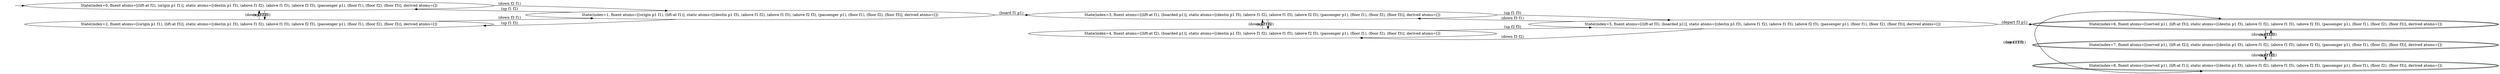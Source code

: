 digraph {
rankdir="LR"
s0[label="State(index=0, fluent atoms=[(lift-at f2), (origin p1 f1)], static atoms=[(destin p1 f3), (above f1 f2), (above f1 f3), (above f2 f3), (passenger p1), (floor f1), (floor f2), (floor f3)], derived atoms=[])"]
s1[label="State(index=1, fluent atoms=[(origin p1 f1), (lift-at f1)], static atoms=[(destin p1 f3), (above f1 f2), (above f1 f3), (above f2 f3), (passenger p1), (floor f1), (floor f2), (floor f3)], derived atoms=[])"]
s2[label="State(index=2, fluent atoms=[(origin p1 f1), (lift-at f3)], static atoms=[(destin p1 f3), (above f1 f2), (above f1 f3), (above f2 f3), (passenger p1), (floor f1), (floor f2), (floor f3)], derived atoms=[])"]
s3[label="State(index=3, fluent atoms=[(lift-at f1), (boarded p1)], static atoms=[(destin p1 f3), (above f1 f2), (above f1 f3), (above f2 f3), (passenger p1), (floor f1), (floor f2), (floor f3)], derived atoms=[])"]
s4[label="State(index=4, fluent atoms=[(lift-at f2), (boarded p1)], static atoms=[(destin p1 f3), (above f1 f2), (above f1 f3), (above f2 f3), (passenger p1), (floor f1), (floor f2), (floor f3)], derived atoms=[])"]
s5[label="State(index=5, fluent atoms=[(lift-at f3), (boarded p1)], static atoms=[(destin p1 f3), (above f1 f2), (above f1 f3), (above f2 f3), (passenger p1), (floor f1), (floor f2), (floor f3)], derived atoms=[])"]
s6[peripheries=2,label="State(index=6, fluent atoms=[(served p1), (lift-at f3)], static atoms=[(destin p1 f3), (above f1 f2), (above f1 f3), (above f2 f3), (passenger p1), (floor f1), (floor f2), (floor f3)], derived atoms=[])"]
s7[peripheries=2,label="State(index=7, fluent atoms=[(served p1), (lift-at f2)], static atoms=[(destin p1 f3), (above f1 f2), (above f1 f3), (above f2 f3), (passenger p1), (floor f1), (floor f2), (floor f3)], derived atoms=[])"]
s8[peripheries=2,label="State(index=8, fluent atoms=[(served p1), (lift-at f1)], static atoms=[(destin p1 f3), (above f1 f2), (above f1 f3), (above f2 f3), (passenger p1), (floor f1), (floor f2), (floor f3)], derived atoms=[])"]
Dangling [ label = "", style = invis ]
{ rank = same; Dangling }
Dangling -> s0
{ rank = same; s0,s2}
{ rank = same; s1}
{ rank = same; s3,s4}
{ rank = same; s5}
{ rank = same; s6,s7,s8}
s0->s1 [label="(down f2 f1)"]
s0->s2 [label="(up f2 f3)"]
s2->s0 [label="(down f3 f2)"]
s2->s1 [label="(down f3 f1)"]
s1->s0 [label="(up f1 f2)"]
s1->s2 [label="(up f1 f3)"]
s1->s3 [label="(board f1 p1)"]
s3->s4 [label="(up f1 f2)"]
s3->s5 [label="(up f1 f3)"]
s5->s4 [label="(down f3 f2)"]
s5->s3 [label="(down f3 f1)"]
s5->s6 [label="(depart f3 p1)"]
s6->s7 [label="(down f3 f2)"]
s6->s8 [label="(down f3 f1)"]
s8->s7 [label="(up f1 f2)"]
s8->s6 [label="(up f1 f3)"]
s7->s8 [label="(down f2 f1)"]
s7->s6 [label="(up f2 f3)"]
s4->s3 [label="(down f2 f1)"]
s4->s5 [label="(up f2 f3)"]
}
